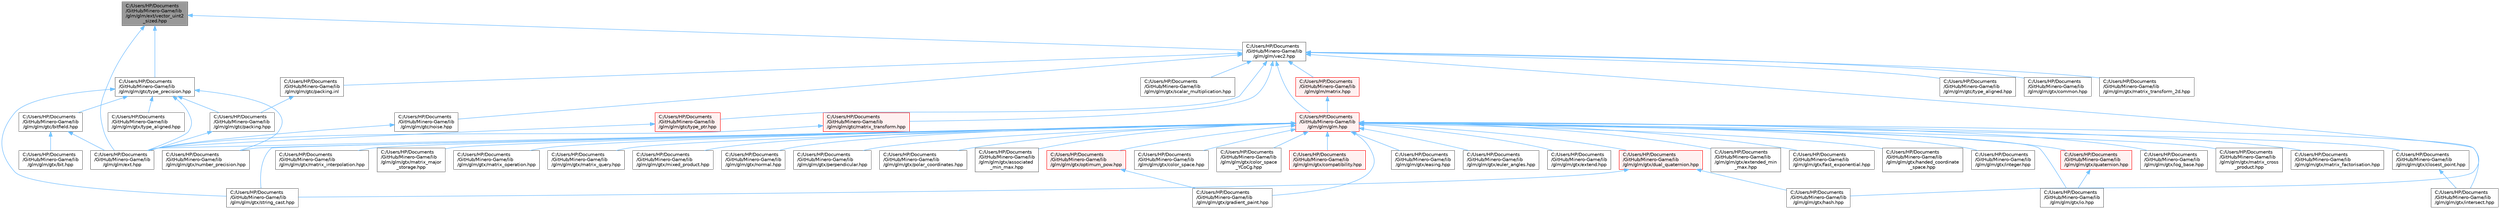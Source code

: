 digraph "C:/Users/HP/Documents/GitHub/Minero-Game/lib/glm/glm/ext/vector_uint2_sized.hpp"
{
 // LATEX_PDF_SIZE
  bgcolor="transparent";
  edge [fontname=Helvetica,fontsize=10,labelfontname=Helvetica,labelfontsize=10];
  node [fontname=Helvetica,fontsize=10,shape=box,height=0.2,width=0.4];
  Node1 [id="Node000001",label="C:/Users/HP/Documents\l/GitHub/Minero-Game/lib\l/glm/glm/ext/vector_uint2\l_sized.hpp",height=0.2,width=0.4,color="gray40", fillcolor="grey60", style="filled", fontcolor="black",tooltip=" "];
  Node1 -> Node2 [id="edge66_Node000001_Node000002",dir="back",color="steelblue1",style="solid",tooltip=" "];
  Node2 [id="Node000002",label="C:/Users/HP/Documents\l/GitHub/Minero-Game/lib\l/glm/glm/ext.hpp",height=0.2,width=0.4,color="grey40", fillcolor="white", style="filled",URL="$lib_2glm_2glm_2ext_8hpp.html",tooltip=" "];
  Node1 -> Node3 [id="edge67_Node000001_Node000003",dir="back",color="steelblue1",style="solid",tooltip=" "];
  Node3 [id="Node000003",label="C:/Users/HP/Documents\l/GitHub/Minero-Game/lib\l/glm/glm/gtc/type_precision.hpp",height=0.2,width=0.4,color="grey40", fillcolor="white", style="filled",URL="$lib_2glm_2glm_2gtc_2type__precision_8hpp.html",tooltip=" "];
  Node3 -> Node2 [id="edge68_Node000003_Node000002",dir="back",color="steelblue1",style="solid",tooltip=" "];
  Node3 -> Node4 [id="edge69_Node000003_Node000004",dir="back",color="steelblue1",style="solid",tooltip=" "];
  Node4 [id="Node000004",label="C:/Users/HP/Documents\l/GitHub/Minero-Game/lib\l/glm/glm/gtc/bitfield.hpp",height=0.2,width=0.4,color="grey40", fillcolor="white", style="filled",URL="$lib_2glm_2glm_2gtc_2bitfield_8hpp.html",tooltip=" "];
  Node4 -> Node2 [id="edge70_Node000004_Node000002",dir="back",color="steelblue1",style="solid",tooltip=" "];
  Node4 -> Node5 [id="edge71_Node000004_Node000005",dir="back",color="steelblue1",style="solid",tooltip=" "];
  Node5 [id="Node000005",label="C:/Users/HP/Documents\l/GitHub/Minero-Game/lib\l/glm/glm/gtx/bit.hpp",height=0.2,width=0.4,color="grey40", fillcolor="white", style="filled",URL="$lib_2glm_2glm_2gtx_2bit_8hpp.html",tooltip=" "];
  Node3 -> Node6 [id="edge72_Node000003_Node000006",dir="back",color="steelblue1",style="solid",tooltip=" "];
  Node6 [id="Node000006",label="C:/Users/HP/Documents\l/GitHub/Minero-Game/lib\l/glm/glm/gtc/packing.hpp",height=0.2,width=0.4,color="grey40", fillcolor="white", style="filled",URL="$lib_2glm_2glm_2gtc_2packing_8hpp.html",tooltip=" "];
  Node6 -> Node2 [id="edge73_Node000006_Node000002",dir="back",color="steelblue1",style="solid",tooltip=" "];
  Node3 -> Node7 [id="edge74_Node000003_Node000007",dir="back",color="steelblue1",style="solid",tooltip=" "];
  Node7 [id="Node000007",label="C:/Users/HP/Documents\l/GitHub/Minero-Game/lib\l/glm/glm/gtx/number_precision.hpp",height=0.2,width=0.4,color="grey40", fillcolor="white", style="filled",URL="$lib_2glm_2glm_2gtx_2number__precision_8hpp.html",tooltip=" "];
  Node3 -> Node8 [id="edge75_Node000003_Node000008",dir="back",color="steelblue1",style="solid",tooltip=" "];
  Node8 [id="Node000008",label="C:/Users/HP/Documents\l/GitHub/Minero-Game/lib\l/glm/glm/gtx/string_cast.hpp",height=0.2,width=0.4,color="grey40", fillcolor="white", style="filled",URL="$lib_2glm_2glm_2gtx_2string__cast_8hpp.html",tooltip=" "];
  Node3 -> Node9 [id="edge76_Node000003_Node000009",dir="back",color="steelblue1",style="solid",tooltip=" "];
  Node9 [id="Node000009",label="C:/Users/HP/Documents\l/GitHub/Minero-Game/lib\l/glm/glm/gtx/type_aligned.hpp",height=0.2,width=0.4,color="grey40", fillcolor="white", style="filled",URL="$lib_2glm_2glm_2gtx_2type__aligned_8hpp.html",tooltip=" "];
  Node1 -> Node10 [id="edge77_Node000001_Node000010",dir="back",color="steelblue1",style="solid",tooltip=" "];
  Node10 [id="Node000010",label="C:/Users/HP/Documents\l/GitHub/Minero-Game/lib\l/glm/glm/vec2.hpp",height=0.2,width=0.4,color="grey40", fillcolor="white", style="filled",URL="$lib_2glm_2glm_2vec2_8hpp.html",tooltip=" "];
  Node10 -> Node11 [id="edge78_Node000010_Node000011",dir="back",color="steelblue1",style="solid",tooltip=" "];
  Node11 [id="Node000011",label="C:/Users/HP/Documents\l/GitHub/Minero-Game/lib\l/glm/glm/glm.hpp",height=0.2,width=0.4,color="red", fillcolor="#FFF0F0", style="filled",URL="$lib_2glm_2glm_2glm_8hpp.html",tooltip=" "];
  Node11 -> Node2 [id="edge79_Node000011_Node000002",dir="back",color="steelblue1",style="solid",tooltip=" "];
  Node11 -> Node12 [id="edge80_Node000011_Node000012",dir="back",color="steelblue1",style="solid",tooltip=" "];
  Node12 [id="Node000012",label="C:/Users/HP/Documents\l/GitHub/Minero-Game/lib\l/glm/glm/gtx/associated\l_min_max.hpp",height=0.2,width=0.4,color="grey40", fillcolor="white", style="filled",URL="$lib_2glm_2glm_2gtx_2associated__min__max_8hpp.html",tooltip=" "];
  Node11 -> Node13 [id="edge81_Node000011_Node000013",dir="back",color="steelblue1",style="solid",tooltip=" "];
  Node13 [id="Node000013",label="C:/Users/HP/Documents\l/GitHub/Minero-Game/lib\l/glm/glm/gtx/closest_point.hpp",height=0.2,width=0.4,color="grey40", fillcolor="white", style="filled",URL="$lib_2glm_2glm_2gtx_2closest__point_8hpp.html",tooltip=" "];
  Node13 -> Node14 [id="edge82_Node000013_Node000014",dir="back",color="steelblue1",style="solid",tooltip=" "];
  Node14 [id="Node000014",label="C:/Users/HP/Documents\l/GitHub/Minero-Game/lib\l/glm/glm/gtx/intersect.hpp",height=0.2,width=0.4,color="grey40", fillcolor="white", style="filled",URL="$lib_2glm_2glm_2gtx_2intersect_8hpp.html",tooltip=" "];
  Node11 -> Node15 [id="edge83_Node000011_Node000015",dir="back",color="steelblue1",style="solid",tooltip=" "];
  Node15 [id="Node000015",label="C:/Users/HP/Documents\l/GitHub/Minero-Game/lib\l/glm/glm/gtx/color_space.hpp",height=0.2,width=0.4,color="grey40", fillcolor="white", style="filled",URL="$lib_2glm_2glm_2gtx_2color__space_8hpp.html",tooltip=" "];
  Node11 -> Node16 [id="edge84_Node000011_Node000016",dir="back",color="steelblue1",style="solid",tooltip=" "];
  Node16 [id="Node000016",label="C:/Users/HP/Documents\l/GitHub/Minero-Game/lib\l/glm/glm/gtx/color_space\l_YCoCg.hpp",height=0.2,width=0.4,color="grey40", fillcolor="white", style="filled",URL="$lib_2glm_2glm_2gtx_2color__space___y_co_cg_8hpp.html",tooltip=" "];
  Node11 -> Node17 [id="edge85_Node000011_Node000017",dir="back",color="steelblue1",style="solid",tooltip=" "];
  Node17 [id="Node000017",label="C:/Users/HP/Documents\l/GitHub/Minero-Game/lib\l/glm/glm/gtx/compatibility.hpp",height=0.2,width=0.4,color="red", fillcolor="#FFF0F0", style="filled",URL="$lib_2glm_2glm_2gtx_2compatibility_8hpp.html",tooltip=" "];
  Node11 -> Node20 [id="edge86_Node000011_Node000020",dir="back",color="steelblue1",style="solid",tooltip=" "];
  Node20 [id="Node000020",label="C:/Users/HP/Documents\l/GitHub/Minero-Game/lib\l/glm/glm/gtx/dual_quaternion.hpp",height=0.2,width=0.4,color="red", fillcolor="#FFF0F0", style="filled",URL="$lib_2glm_2glm_2gtx_2dual__quaternion_8hpp.html",tooltip=" "];
  Node20 -> Node21 [id="edge87_Node000020_Node000021",dir="back",color="steelblue1",style="solid",tooltip=" "];
  Node21 [id="Node000021",label="C:/Users/HP/Documents\l/GitHub/Minero-Game/lib\l/glm/glm/gtx/hash.hpp",height=0.2,width=0.4,color="grey40", fillcolor="white", style="filled",URL="$lib_2glm_2glm_2gtx_2hash_8hpp.html",tooltip=" "];
  Node20 -> Node8 [id="edge88_Node000020_Node000008",dir="back",color="steelblue1",style="solid",tooltip=" "];
  Node11 -> Node25 [id="edge89_Node000011_Node000025",dir="back",color="steelblue1",style="solid",tooltip=" "];
  Node25 [id="Node000025",label="C:/Users/HP/Documents\l/GitHub/Minero-Game/lib\l/glm/glm/gtx/easing.hpp",height=0.2,width=0.4,color="grey40", fillcolor="white", style="filled",URL="$lib_2glm_2glm_2gtx_2easing_8hpp.html",tooltip=" "];
  Node11 -> Node19 [id="edge90_Node000011_Node000019",dir="back",color="steelblue1",style="solid",tooltip=" "];
  Node19 [id="Node000019",label="C:/Users/HP/Documents\l/GitHub/Minero-Game/lib\l/glm/glm/gtx/euler_angles.hpp",height=0.2,width=0.4,color="grey40", fillcolor="white", style="filled",URL="$lib_2glm_2glm_2gtx_2euler__angles_8hpp.html",tooltip=" "];
  Node11 -> Node26 [id="edge91_Node000011_Node000026",dir="back",color="steelblue1",style="solid",tooltip=" "];
  Node26 [id="Node000026",label="C:/Users/HP/Documents\l/GitHub/Minero-Game/lib\l/glm/glm/gtx/extend.hpp",height=0.2,width=0.4,color="grey40", fillcolor="white", style="filled",URL="$lib_2glm_2glm_2gtx_2extend_8hpp.html",tooltip=" "];
  Node11 -> Node27 [id="edge92_Node000011_Node000027",dir="back",color="steelblue1",style="solid",tooltip=" "];
  Node27 [id="Node000027",label="C:/Users/HP/Documents\l/GitHub/Minero-Game/lib\l/glm/glm/gtx/extended_min\l_max.hpp",height=0.2,width=0.4,color="grey40", fillcolor="white", style="filled",URL="$lib_2glm_2glm_2gtx_2extended__min__max_8hpp.html",tooltip=" "];
  Node11 -> Node28 [id="edge93_Node000011_Node000028",dir="back",color="steelblue1",style="solid",tooltip=" "];
  Node28 [id="Node000028",label="C:/Users/HP/Documents\l/GitHub/Minero-Game/lib\l/glm/glm/gtx/fast_exponential.hpp",height=0.2,width=0.4,color="grey40", fillcolor="white", style="filled",URL="$lib_2glm_2glm_2gtx_2fast__exponential_8hpp.html",tooltip=" "];
  Node11 -> Node29 [id="edge94_Node000011_Node000029",dir="back",color="steelblue1",style="solid",tooltip=" "];
  Node29 [id="Node000029",label="C:/Users/HP/Documents\l/GitHub/Minero-Game/lib\l/glm/glm/gtx/gradient_paint.hpp",height=0.2,width=0.4,color="grey40", fillcolor="white", style="filled",URL="$lib_2glm_2glm_2gtx_2gradient__paint_8hpp.html",tooltip=" "];
  Node11 -> Node30 [id="edge95_Node000011_Node000030",dir="back",color="steelblue1",style="solid",tooltip=" "];
  Node30 [id="Node000030",label="C:/Users/HP/Documents\l/GitHub/Minero-Game/lib\l/glm/glm/gtx/handed_coordinate\l_space.hpp",height=0.2,width=0.4,color="grey40", fillcolor="white", style="filled",URL="$lib_2glm_2glm_2gtx_2handed__coordinate__space_8hpp.html",tooltip=" "];
  Node11 -> Node31 [id="edge96_Node000011_Node000031",dir="back",color="steelblue1",style="solid",tooltip=" "];
  Node31 [id="Node000031",label="C:/Users/HP/Documents\l/GitHub/Minero-Game/lib\l/glm/glm/gtx/integer.hpp",height=0.2,width=0.4,color="grey40", fillcolor="white", style="filled",URL="$lib_2glm_2glm_2gtx_2integer_8hpp.html",tooltip=" "];
  Node11 -> Node14 [id="edge97_Node000011_Node000014",dir="back",color="steelblue1",style="solid",tooltip=" "];
  Node11 -> Node24 [id="edge98_Node000011_Node000024",dir="back",color="steelblue1",style="solid",tooltip=" "];
  Node24 [id="Node000024",label="C:/Users/HP/Documents\l/GitHub/Minero-Game/lib\l/glm/glm/gtx/io.hpp",height=0.2,width=0.4,color="grey40", fillcolor="white", style="filled",URL="$lib_2glm_2glm_2gtx_2io_8hpp.html",tooltip=" "];
  Node11 -> Node32 [id="edge99_Node000011_Node000032",dir="back",color="steelblue1",style="solid",tooltip=" "];
  Node32 [id="Node000032",label="C:/Users/HP/Documents\l/GitHub/Minero-Game/lib\l/glm/glm/gtx/log_base.hpp",height=0.2,width=0.4,color="grey40", fillcolor="white", style="filled",URL="$lib_2glm_2glm_2gtx_2log__base_8hpp.html",tooltip=" "];
  Node11 -> Node33 [id="edge100_Node000011_Node000033",dir="back",color="steelblue1",style="solid",tooltip=" "];
  Node33 [id="Node000033",label="C:/Users/HP/Documents\l/GitHub/Minero-Game/lib\l/glm/glm/gtx/matrix_cross\l_product.hpp",height=0.2,width=0.4,color="grey40", fillcolor="white", style="filled",URL="$lib_2glm_2glm_2gtx_2matrix__cross__product_8hpp.html",tooltip=" "];
  Node11 -> Node34 [id="edge101_Node000011_Node000034",dir="back",color="steelblue1",style="solid",tooltip=" "];
  Node34 [id="Node000034",label="C:/Users/HP/Documents\l/GitHub/Minero-Game/lib\l/glm/glm/gtx/matrix_factorisation.hpp",height=0.2,width=0.4,color="grey40", fillcolor="white", style="filled",URL="$lib_2glm_2glm_2gtx_2matrix__factorisation_8hpp.html",tooltip=" "];
  Node11 -> Node35 [id="edge102_Node000011_Node000035",dir="back",color="steelblue1",style="solid",tooltip=" "];
  Node35 [id="Node000035",label="C:/Users/HP/Documents\l/GitHub/Minero-Game/lib\l/glm/glm/gtx/matrix_interpolation.hpp",height=0.2,width=0.4,color="grey40", fillcolor="white", style="filled",URL="$lib_2glm_2glm_2gtx_2matrix__interpolation_8hpp.html",tooltip=" "];
  Node11 -> Node36 [id="edge103_Node000011_Node000036",dir="back",color="steelblue1",style="solid",tooltip=" "];
  Node36 [id="Node000036",label="C:/Users/HP/Documents\l/GitHub/Minero-Game/lib\l/glm/glm/gtx/matrix_major\l_storage.hpp",height=0.2,width=0.4,color="grey40", fillcolor="white", style="filled",URL="$lib_2glm_2glm_2gtx_2matrix__major__storage_8hpp.html",tooltip=" "];
  Node11 -> Node37 [id="edge104_Node000011_Node000037",dir="back",color="steelblue1",style="solid",tooltip=" "];
  Node37 [id="Node000037",label="C:/Users/HP/Documents\l/GitHub/Minero-Game/lib\l/glm/glm/gtx/matrix_operation.hpp",height=0.2,width=0.4,color="grey40", fillcolor="white", style="filled",URL="$lib_2glm_2glm_2gtx_2matrix__operation_8hpp.html",tooltip=" "];
  Node11 -> Node38 [id="edge105_Node000011_Node000038",dir="back",color="steelblue1",style="solid",tooltip=" "];
  Node38 [id="Node000038",label="C:/Users/HP/Documents\l/GitHub/Minero-Game/lib\l/glm/glm/gtx/matrix_query.hpp",height=0.2,width=0.4,color="grey40", fillcolor="white", style="filled",URL="$lib_2glm_2glm_2gtx_2matrix__query_8hpp.html",tooltip=" "];
  Node11 -> Node39 [id="edge106_Node000011_Node000039",dir="back",color="steelblue1",style="solid",tooltip=" "];
  Node39 [id="Node000039",label="C:/Users/HP/Documents\l/GitHub/Minero-Game/lib\l/glm/glm/gtx/mixed_product.hpp",height=0.2,width=0.4,color="grey40", fillcolor="white", style="filled",URL="$lib_2glm_2glm_2gtx_2mixed__product_8hpp.html",tooltip=" "];
  Node11 -> Node40 [id="edge107_Node000011_Node000040",dir="back",color="steelblue1",style="solid",tooltip=" "];
  Node40 [id="Node000040",label="C:/Users/HP/Documents\l/GitHub/Minero-Game/lib\l/glm/glm/gtx/normal.hpp",height=0.2,width=0.4,color="grey40", fillcolor="white", style="filled",URL="$lib_2glm_2glm_2gtx_2normal_8hpp.html",tooltip=" "];
  Node11 -> Node7 [id="edge108_Node000011_Node000007",dir="back",color="steelblue1",style="solid",tooltip=" "];
  Node11 -> Node41 [id="edge109_Node000011_Node000041",dir="back",color="steelblue1",style="solid",tooltip=" "];
  Node41 [id="Node000041",label="C:/Users/HP/Documents\l/GitHub/Minero-Game/lib\l/glm/glm/gtx/optimum_pow.hpp",height=0.2,width=0.4,color="red", fillcolor="#FFF0F0", style="filled",URL="$lib_2glm_2glm_2gtx_2optimum__pow_8hpp.html",tooltip=" "];
  Node41 -> Node29 [id="edge110_Node000041_Node000029",dir="back",color="steelblue1",style="solid",tooltip=" "];
  Node11 -> Node43 [id="edge111_Node000011_Node000043",dir="back",color="steelblue1",style="solid",tooltip=" "];
  Node43 [id="Node000043",label="C:/Users/HP/Documents\l/GitHub/Minero-Game/lib\l/glm/glm/gtx/perpendicular.hpp",height=0.2,width=0.4,color="grey40", fillcolor="white", style="filled",URL="$lib_2glm_2glm_2gtx_2perpendicular_8hpp.html",tooltip=" "];
  Node11 -> Node44 [id="edge112_Node000011_Node000044",dir="back",color="steelblue1",style="solid",tooltip=" "];
  Node44 [id="Node000044",label="C:/Users/HP/Documents\l/GitHub/Minero-Game/lib\l/glm/glm/gtx/polar_coordinates.hpp",height=0.2,width=0.4,color="grey40", fillcolor="white", style="filled",URL="$lib_2glm_2glm_2gtx_2polar__coordinates_8hpp.html",tooltip=" "];
  Node11 -> Node45 [id="edge113_Node000011_Node000045",dir="back",color="steelblue1",style="solid",tooltip=" "];
  Node45 [id="Node000045",label="C:/Users/HP/Documents\l/GitHub/Minero-Game/lib\l/glm/glm/gtx/quaternion.hpp",height=0.2,width=0.4,color="red", fillcolor="#FFF0F0", style="filled",URL="$lib_2glm_2glm_2gtx_2quaternion_8hpp.html",tooltip=" "];
  Node45 -> Node24 [id="edge114_Node000045_Node000024",dir="back",color="steelblue1",style="solid",tooltip=" "];
  Node11 -> Node8 [id="edge115_Node000011_Node000008",dir="back",color="steelblue1",style="solid",tooltip=" "];
  Node10 -> Node58 [id="edge116_Node000010_Node000058",dir="back",color="steelblue1",style="solid",tooltip=" "];
  Node58 [id="Node000058",label="C:/Users/HP/Documents\l/GitHub/Minero-Game/lib\l/glm/glm/gtc/matrix_transform.hpp",height=0.2,width=0.4,color="red", fillcolor="#FFF0F0", style="filled",URL="$lib_2glm_2glm_2gtc_2matrix__transform_8hpp.html",tooltip=" "];
  Node58 -> Node2 [id="edge117_Node000058_Node000002",dir="back",color="steelblue1",style="solid",tooltip=" "];
  Node10 -> Node68 [id="edge118_Node000010_Node000068",dir="back",color="steelblue1",style="solid",tooltip=" "];
  Node68 [id="Node000068",label="C:/Users/HP/Documents\l/GitHub/Minero-Game/lib\l/glm/glm/gtc/noise.hpp",height=0.2,width=0.4,color="grey40", fillcolor="white", style="filled",URL="$lib_2glm_2glm_2gtc_2noise_8hpp.html",tooltip=" "];
  Node68 -> Node2 [id="edge119_Node000068_Node000002",dir="back",color="steelblue1",style="solid",tooltip=" "];
  Node10 -> Node69 [id="edge120_Node000010_Node000069",dir="back",color="steelblue1",style="solid",tooltip=" "];
  Node69 [id="Node000069",label="C:/Users/HP/Documents\l/GitHub/Minero-Game/lib\l/glm/glm/gtc/packing.inl",height=0.2,width=0.4,color="grey40", fillcolor="white", style="filled",URL="$lib_2glm_2glm_2gtc_2packing_8inl.html",tooltip=" "];
  Node69 -> Node6 [id="edge121_Node000069_Node000006",dir="back",color="steelblue1",style="solid",tooltip=" "];
  Node10 -> Node70 [id="edge122_Node000010_Node000070",dir="back",color="steelblue1",style="solid",tooltip=" "];
  Node70 [id="Node000070",label="C:/Users/HP/Documents\l/GitHub/Minero-Game/lib\l/glm/glm/gtc/type_aligned.hpp",height=0.2,width=0.4,color="grey40", fillcolor="white", style="filled",URL="$lib_2glm_2glm_2gtc_2type__aligned_8hpp.html",tooltip=" "];
  Node10 -> Node62 [id="edge123_Node000010_Node000062",dir="back",color="steelblue1",style="solid",tooltip=" "];
  Node62 [id="Node000062",label="C:/Users/HP/Documents\l/GitHub/Minero-Game/lib\l/glm/glm/gtc/type_ptr.hpp",height=0.2,width=0.4,color="red", fillcolor="#FFF0F0", style="filled",URL="$lib_2glm_2glm_2gtc_2type__ptr_8hpp.html",tooltip=" "];
  Node62 -> Node2 [id="edge124_Node000062_Node000002",dir="back",color="steelblue1",style="solid",tooltip=" "];
  Node10 -> Node71 [id="edge125_Node000010_Node000071",dir="back",color="steelblue1",style="solid",tooltip=" "];
  Node71 [id="Node000071",label="C:/Users/HP/Documents\l/GitHub/Minero-Game/lib\l/glm/glm/gtx/common.hpp",height=0.2,width=0.4,color="grey40", fillcolor="white", style="filled",URL="$lib_2glm_2glm_2gtx_2common_8hpp.html",tooltip=" "];
  Node10 -> Node21 [id="edge126_Node000010_Node000021",dir="back",color="steelblue1",style="solid",tooltip=" "];
  Node10 -> Node72 [id="edge127_Node000010_Node000072",dir="back",color="steelblue1",style="solid",tooltip=" "];
  Node72 [id="Node000072",label="C:/Users/HP/Documents\l/GitHub/Minero-Game/lib\l/glm/glm/gtx/matrix_transform_2d.hpp",height=0.2,width=0.4,color="grey40", fillcolor="white", style="filled",URL="$lib_2glm_2glm_2gtx_2matrix__transform__2d_8hpp.html",tooltip=" "];
  Node10 -> Node73 [id="edge128_Node000010_Node000073",dir="back",color="steelblue1",style="solid",tooltip=" "];
  Node73 [id="Node000073",label="C:/Users/HP/Documents\l/GitHub/Minero-Game/lib\l/glm/glm/gtx/scalar_multiplication.hpp",height=0.2,width=0.4,color="grey40", fillcolor="white", style="filled",URL="$lib_2glm_2glm_2gtx_2scalar__multiplication_8hpp.html",tooltip=" "];
  Node10 -> Node74 [id="edge129_Node000010_Node000074",dir="back",color="steelblue1",style="solid",tooltip=" "];
  Node74 [id="Node000074",label="C:/Users/HP/Documents\l/GitHub/Minero-Game/lib\l/glm/glm/matrix.hpp",height=0.2,width=0.4,color="red", fillcolor="#FFF0F0", style="filled",URL="$lib_2glm_2glm_2matrix_8hpp.html",tooltip=" "];
  Node74 -> Node11 [id="edge130_Node000074_Node000011",dir="back",color="steelblue1",style="solid",tooltip=" "];
}
